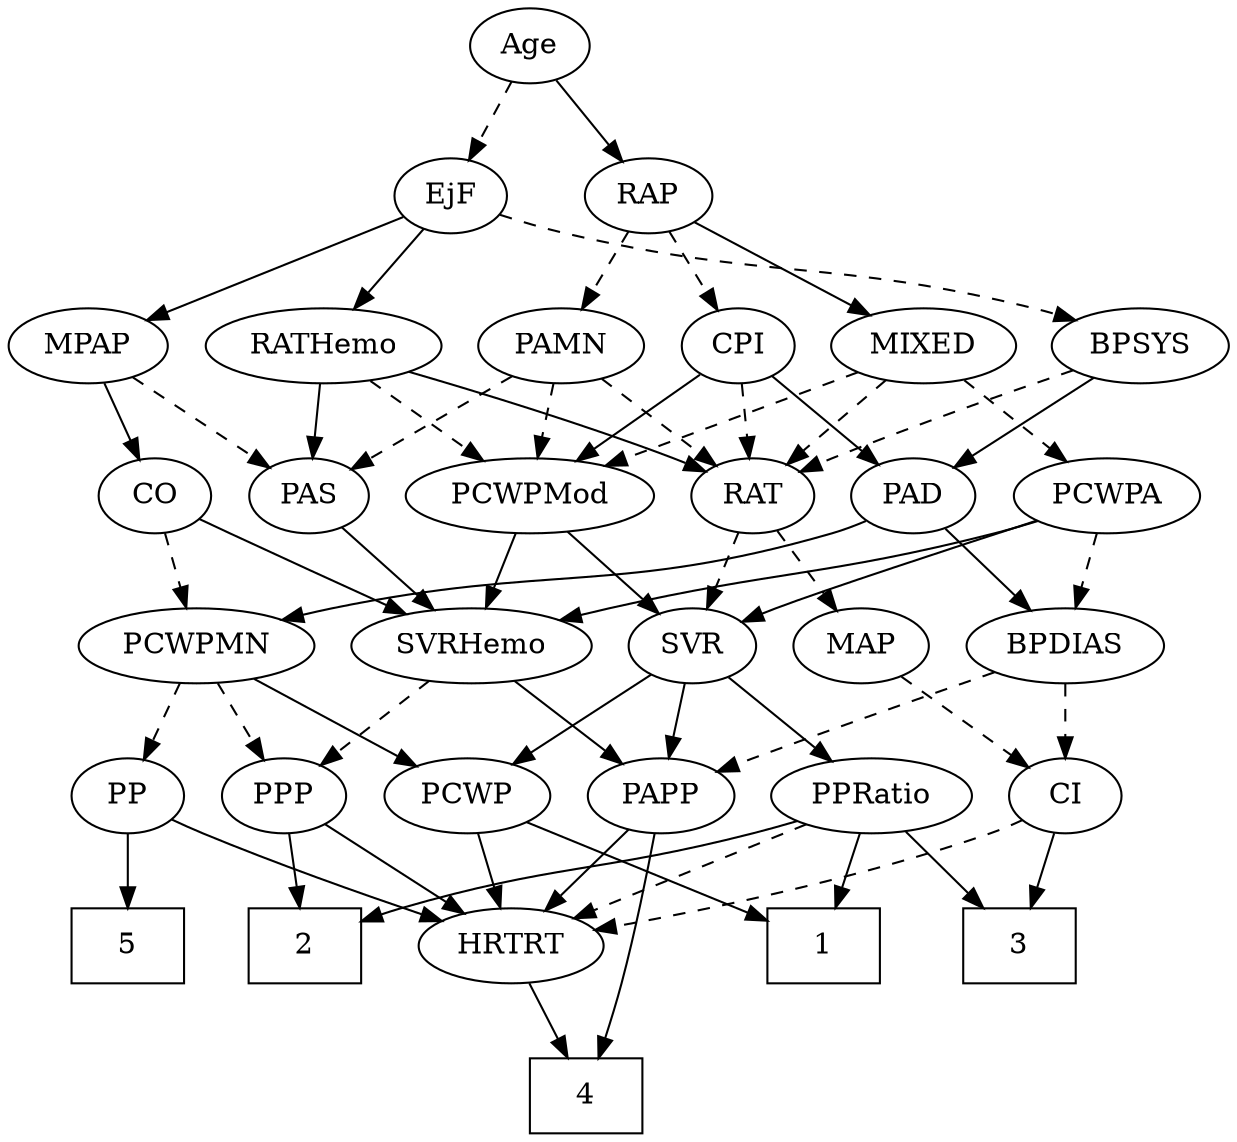 strict digraph {
	graph [bb="0,0,540.79,540"];
	node [label="\N"];
	1	[height=0.5,
		pos="362.1,90",
		shape=box,
		width=0.75];
	2	[height=0.5,
		pos="131.1,90",
		shape=box,
		width=0.75];
	3	[height=0.5,
		pos="449.1,90",
		shape=box,
		width=0.75];
	4	[height=0.5,
		pos="256.1,18",
		shape=box,
		width=0.75];
	5	[height=0.5,
		pos="53.097,90",
		shape=box,
		width=0.75];
	Age	[height=0.5,
		pos="229.1,522",
		width=0.75];
	EjF	[height=0.5,
		pos="193.1,450",
		width=0.75];
	Age -> EjF	[pos="e,201.4,467.15 220.75,504.76 216.39,496.28 210.95,485.71 206.06,476.2",
		style=dashed];
	RAP	[height=0.5,
		pos="281.1,450",
		width=0.77632];
	Age -> RAP	[pos="e,269.59,466.49 240.64,505.46 247.37,496.4 256,484.79 263.56,474.61",
		style=solid];
	MPAP	[height=0.5,
		pos="35.097,378",
		width=0.97491];
	EjF -> MPAP	[pos="e,60.806,390.39 171.13,439.27 145.04,427.71 101.18,408.28 70.326,394.61",
		style=solid];
	BPSYS	[height=0.5,
		pos="503.1,378",
		width=1.0471];
	EjF -> BPSYS	[pos="e,475.02,390.08 216.23,440.45 224.89,437.48 234.86,434.31 244.1,432 336.81,408.82 363.68,420.35 456.1,396 459.1,395.21 462.19,394.3 \
465.28,393.34",
		style=dashed];
	RATHemo	[height=0.5,
		pos="137.1,378",
		width=1.3721];
	EjF -> RATHemo	[pos="e,150.4,395.63 180.95,433.81 173.91,425.02 164.88,413.73 156.85,403.69",
		style=solid];
	MIXED	[height=0.5,
		pos="407.1,378",
		width=1.1193];
	RAP -> MIXED	[pos="e,382.69,392.56 301.62,437.6 321.11,426.77 350.75,410.3 373.66,397.58",
		style=solid];
	PAMN	[height=0.5,
		pos="241.1,378",
		width=1.011];
	RAP -> PAMN	[pos="e,250.6,395.63 271.82,432.76 267.04,424.4 261.11,414.02 255.73,404.61",
		style=dashed];
	CPI	[height=0.5,
		pos="322.1,378",
		width=0.75];
	RAP -> CPI	[pos="e,312.64,395.15 290.61,432.76 295.63,424.19 301.89,413.49 307.51,403.9",
		style=dashed];
	RAT	[height=0.5,
		pos="326.1,306",
		width=0.75827];
	MIXED -> RAT	[pos="e,342.1,320.83 389.12,361.46 377.57,351.49 362.45,338.41 349.91,327.58",
		style=dashed];
	PCWPMod	[height=0.5,
		pos="229.1,306",
		width=1.4443];
	MIXED -> PCWPMod	[pos="e,262.17,320 377.7,365.44 348.76,354.06 304.27,336.56 271.5,323.68",
		style=dashed];
	PCWPA	[height=0.5,
		pos="488.1,306",
		width=1.1555];
	MIXED -> PCWPA	[pos="e,470.17,322.49 425.07,361.46 436.08,351.95 450.35,339.62 462.53,329.1",
		style=dashed];
	CO	[height=0.5,
		pos="60.097,306",
		width=0.75];
	MPAP -> CO	[pos="e,54.101,323.79 41.149,360.05 44.005,352.06 47.479,342.33 50.668,333.4",
		style=solid];
	PAS	[height=0.5,
		pos="132.1,306",
		width=0.75];
	MPAP -> PAS	[pos="e,114.45,319.73 54.726,362.83 69.486,352.18 89.855,337.48 105.99,325.84",
		style=dashed];
	PAD	[height=0.5,
		pos="400.1,306",
		width=0.79437];
	BPSYS -> PAD	[pos="e,418.83,319.73 482.25,362.83 466.44,352.08 444.55,337.21 427.35,325.52",
		style=solid];
	BPSYS -> RAT	[pos="e,347.29,317.36 473.9,366.35 439.01,353.56 382.75,332.74 362.1,324 360.28,323.23 358.43,322.42 356.56,321.6",
		style=dashed];
	PCWPMN	[height=0.5,
		pos="83.097,234",
		width=1.3902];
	PAD -> PCWPMN	[pos="e,119.75,246.29 378.36,294.12 373.13,291.83 367.5,289.62 362.1,288 267.2,259.53 238.76,273.75 142.1,252 138,251.08 133.77,250.04 \
129.54,248.94",
		style=solid];
	BPDIAS	[height=0.5,
		pos="464.1,234",
		width=1.1735];
	PAD -> BPDIAS	[pos="e,449.2,251.29 413.67,290.15 421.97,281.07 432.79,269.24 442.27,258.87",
		style=solid];
	CO -> PCWPMN	[pos="e,77.421,252.28 65.665,288.05 68.253,280.18 71.394,270.62 74.293,261.79",
		style=dashed];
	SVRHemo	[height=0.5,
		pos="201.1,234",
		width=1.3902];
	CO -> SVRHemo	[pos="e,173.03,248.94 81.206,294.52 103.06,283.67 137.64,266.5 164.06,253.39",
		style=solid];
	PAS -> SVRHemo	[pos="e,185.13,251.2 146.39,290.5 155.48,281.28 167.45,269.14 177.87,258.56",
		style=solid];
	PAMN -> PAS	[pos="e,151.13,319.22 219.82,363.34 202.68,352.33 178.44,336.76 159.79,324.78",
		style=dashed];
	PAMN -> RAT	[pos="e,309.54,320.64 259.12,362.15 271.47,351.98 288,338.37 301.55,327.21",
		style=dashed];
	PAMN -> PCWPMod	[pos="e,232.06,324.28 238.19,360.05 236.87,352.35 235.27,343.03 233.79,334.36",
		style=dashed];
	RATHemo -> PAS	[pos="e,133.32,324.1 135.86,359.7 135.31,351.98 134.65,342.71 134.03,334.11",
		style=solid];
	RATHemo -> RAT	[pos="e,304.95,317.45 173.36,365.66 204.62,355.59 250.79,340.03 290.1,324 291.92,323.26 293.78,322.47 295.66,321.65",
		style=solid];
	RATHemo -> PCWPMod	[pos="e,208.42,322.73 157.51,361.46 170.05,351.93 186.31,339.56 200.16,329.02",
		style=dashed];
	CPI -> PAD	[pos="e,384.18,321.28 337.51,363.17 348.68,353.14 364,339.39 376.69,328.01",
		style=solid];
	CPI -> RAT	[pos="e,325.12,324.1 323.09,359.7 323.53,351.98 324.06,342.71 324.55,334.11",
		style=dashed];
	CPI -> PCWPMod	[pos="e,249.76,322.55 304.6,363.83 291.46,353.94 273.18,340.18 257.89,328.67",
		style=solid];
	SVR	[height=0.5,
		pos="297.1,234",
		width=0.77632];
	RAT -> SVR	[pos="e,303.92,251.47 319.22,288.41 315.83,280.22 311.65,270.14 307.85,260.95",
		style=dashed];
	MAP	[height=0.5,
		pos="373.1,234",
		width=0.84854];
	RAT -> MAP	[pos="e,362.15,251.31 336.76,289.12 342.57,280.47 349.88,269.58 356.42,259.83",
		style=dashed];
	PPRatio	[height=0.5,
		pos="379.1,162",
		width=1.1013];
	SVR -> PPRatio	[pos="e,361.22,178.26 313.3,219.17 324.74,209.4 340.31,196.11 353.43,184.91",
		style=solid];
	PCWP	[height=0.5,
		pos="205.1,162",
		width=0.97491];
	SVR -> PCWP	[pos="e,223.91,177.31 279.79,219.83 266.35,209.61 247.47,195.24 232.06,183.51",
		style=solid];
	PAPP	[height=0.5,
		pos="290.1,162",
		width=0.88464];
	SVR -> PAPP	[pos="e,291.81,180.1 295.37,215.7 294.6,207.98 293.67,198.71 292.81,190.11",
		style=solid];
	PCWPMod -> SVR	[pos="e,282.8,249.72 244.87,288.76 254,279.37 265.62,267.41 275.58,257.15",
		style=solid];
	PCWPMod -> SVRHemo	[pos="e,208.01,252.28 222.32,288.05 219.17,280.18 215.34,270.62 211.81,261.79",
		style=solid];
	PCWPA -> SVR	[pos="e,318.62,245.64 456.38,294.2 411.91,279.06 336.07,253.21 333.1,252 331.47,251.34 329.81,250.64 328.14,249.92",
		style=solid];
	PCWPA -> SVRHemo	[pos="e,238.11,246.16 457.35,293.86 451.03,291.76 444.38,289.7 438.1,288 360.17,266.97 338.5,271.19 260.1,252 256.08,251.02 251.92,249.94 \
247.76,248.82",
		style=solid];
	PCWPA -> BPDIAS	[pos="e,470.02,252.28 482.29,288.05 479.59,280.18 476.31,270.62 473.28,261.79",
		style=dashed];
	PP	[height=0.5,
		pos="53.097,162",
		width=0.75];
	PCWPMN -> PP	[pos="e,60.292,179.79 75.835,216.05 72.371,207.97 68.149,198.12 64.288,189.11",
		style=dashed];
	PPP	[height=0.5,
		pos="125.1,162",
		width=0.75];
	PCWPMN -> PPP	[pos="e,115.31,179.31 93.264,216.05 98.289,207.68 104.45,197.4 110.02,188.13",
		style=dashed];
	PCWPMN -> PCWP	[pos="e,182.43,176 108.67,218.33 127.58,207.48 153.43,192.65 173.61,181.07",
		style=solid];
	SVRHemo -> PPP	[pos="e,140.32,177.02 183.47,216.76 172.85,206.99 159.22,194.43 147.8,183.91",
		style=dashed];
	SVRHemo -> PAPP	[pos="e,272.09,177.16 221.29,217.12 233.95,207.16 250.39,194.23 264.03,183.51",
		style=solid];
	CI	[height=0.5,
		pos="464.1,162",
		width=0.75];
	BPDIAS -> CI	[pos="e,464.1,180.1 464.1,215.7 464.1,207.98 464.1,198.71 464.1,190.11",
		style=dashed];
	BPDIAS -> PAPP	[pos="e,314.59,173.53 433.94,221.32 406.73,210.73 365.63,194.57 330.1,180 328.05,179.16 325.96,178.29 323.84,177.41",
		style=dashed];
	MAP -> CI	[pos="e,447.08,176.09 391.08,219.17 404.8,208.61 423.87,193.94 439.08,182.24",
		style=dashed];
	PP -> 5	[pos="e,53.097,108.1 53.097,143.7 53.097,135.98 53.097,126.71 53.097,118.11",
		style=solid];
	HRTRT	[height=0.5,
		pos="222.1,90",
		width=1.1013];
	PP -> HRTRT	[pos="e,192.56,102.17 74.318,150.71 79.15,148.44 84.28,146.09 89.097,144 120.46,130.36 156.53,116.07 183.19,105.77",
		style=solid];
	PPP -> 2	[pos="e,129.63,108.1 126.58,143.7 127.24,135.98 128.04,126.71 128.77,118.11",
		style=solid];
	PPP -> HRTRT	[pos="e,201.73,105.7 142.89,148.16 157.05,137.94 177.14,123.44 193.54,111.61",
		style=solid];
	PPRatio -> 1	[pos="e,366.29,108.28 374.98,144.05 373.09,136.26 370.8,126.82 368.67,118.08",
		style=solid];
	PPRatio -> 2	[pos="e,158.43,102.8 349.57,149.94 343.5,147.83 337.13,145.75 331.1,144 261.92,123.94 241.81,129.58 173.1,108 171.45,107.48 169.77,106.93 \
168.08,106.35",
		style=solid];
	PPRatio -> 3	[pos="e,431.8,108.29 394.98,145.12 403.72,136.37 414.76,125.33 424.59,115.51",
		style=solid];
	PPRatio -> HRTRT	[pos="e,249.39,103.17 351.75,148.81 325.94,137.3 287.06,119.96 258.61,107.28",
		style=dashed];
	PCWP -> 1	[pos="e,334.95,103.1 230.67,149.6 256.43,138.11 296.43,120.28 325.54,107.3",
		style=solid];
	PCWP -> HRTRT	[pos="e,217.9,108.28 209.21,144.05 211.1,136.26 213.4,126.82 215.52,118.08",
		style=solid];
	CI -> 3	[pos="e,452.8,108.28 460.47,144.05 458.8,136.26 456.77,126.82 454.9,118.08",
		style=solid];
	CI -> HRTRT	[pos="e,257.7,98.014 443.06,150.25 438.22,148.01 433.04,145.78 428.1,144 374.19,124.54 309.93,109.19 267.68,100.13",
		style=dashed];
	PAPP -> 4	[pos="e,261.25,36.11 286.78,143.86 283.23,125.88 277.26,96.843 271.1,72 268.97,63.422 266.42,54.129 264.04,45.757",
		style=solid];
	PAPP -> HRTRT	[pos="e,237.29,106.64 275.34,145.81 266.29,136.49 254.52,124.38 244.35,113.91",
		style=solid];
	HRTRT -> 4	[pos="e,247.71,36.275 230.33,72.055 234.2,64.091 238.9,54.411 243.22,45.51",
		style=solid];
}
